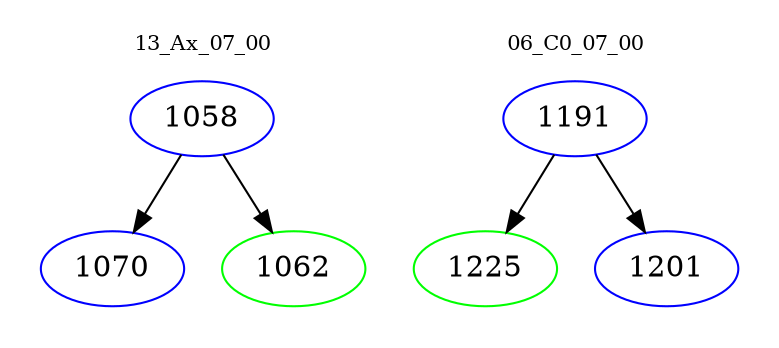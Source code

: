 digraph{
subgraph cluster_0 {
color = white
label = "13_Ax_07_00";
fontsize=10;
T0_1058 [label="1058", color="blue"]
T0_1058 -> T0_1070 [color="black"]
T0_1070 [label="1070", color="blue"]
T0_1058 -> T0_1062 [color="black"]
T0_1062 [label="1062", color="green"]
}
subgraph cluster_1 {
color = white
label = "06_C0_07_00";
fontsize=10;
T1_1191 [label="1191", color="blue"]
T1_1191 -> T1_1225 [color="black"]
T1_1225 [label="1225", color="green"]
T1_1191 -> T1_1201 [color="black"]
T1_1201 [label="1201", color="blue"]
}
}
